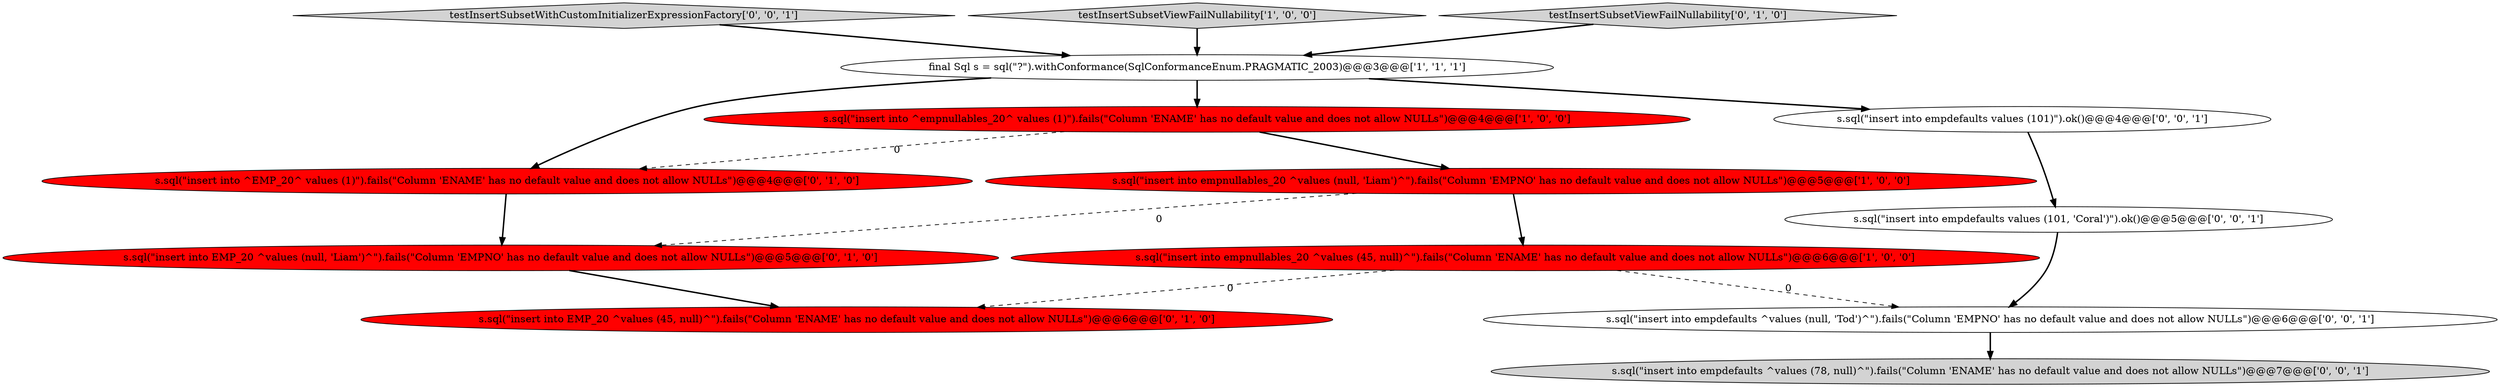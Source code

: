 digraph {
2 [style = filled, label = "s.sql(\"insert into ^empnullables_20^ values (1)\").fails(\"Column 'ENAME' has no default value and does not allow NULLs\")@@@4@@@['1', '0', '0']", fillcolor = red, shape = ellipse image = "AAA1AAABBB1BBB"];
11 [style = filled, label = "s.sql(\"insert into empdefaults ^values (null, 'Tod')^\").fails(\"Column 'EMPNO' has no default value and does not allow NULLs\")@@@6@@@['0', '0', '1']", fillcolor = white, shape = ellipse image = "AAA0AAABBB3BBB"];
7 [style = filled, label = "s.sql(\"insert into EMP_20 ^values (45, null)^\").fails(\"Column 'ENAME' has no default value and does not allow NULLs\")@@@6@@@['0', '1', '0']", fillcolor = red, shape = ellipse image = "AAA1AAABBB2BBB"];
10 [style = filled, label = "s.sql(\"insert into empdefaults values (101, 'Coral')\").ok()@@@5@@@['0', '0', '1']", fillcolor = white, shape = ellipse image = "AAA0AAABBB3BBB"];
12 [style = filled, label = "testInsertSubsetWithCustomInitializerExpressionFactory['0', '0', '1']", fillcolor = lightgray, shape = diamond image = "AAA0AAABBB3BBB"];
6 [style = filled, label = "s.sql(\"insert into EMP_20 ^values (null, 'Liam')^\").fails(\"Column 'EMPNO' has no default value and does not allow NULLs\")@@@5@@@['0', '1', '0']", fillcolor = red, shape = ellipse image = "AAA1AAABBB2BBB"];
4 [style = filled, label = "s.sql(\"insert into empnullables_20 ^values (null, 'Liam')^\").fails(\"Column 'EMPNO' has no default value and does not allow NULLs\")@@@5@@@['1', '0', '0']", fillcolor = red, shape = ellipse image = "AAA1AAABBB1BBB"];
1 [style = filled, label = "testInsertSubsetViewFailNullability['1', '0', '0']", fillcolor = lightgray, shape = diamond image = "AAA0AAABBB1BBB"];
13 [style = filled, label = "s.sql(\"insert into empdefaults ^values (78, null)^\").fails(\"Column 'ENAME' has no default value and does not allow NULLs\")@@@7@@@['0', '0', '1']", fillcolor = lightgray, shape = ellipse image = "AAA0AAABBB3BBB"];
9 [style = filled, label = "s.sql(\"insert into empdefaults values (101)\").ok()@@@4@@@['0', '0', '1']", fillcolor = white, shape = ellipse image = "AAA0AAABBB3BBB"];
3 [style = filled, label = "s.sql(\"insert into empnullables_20 ^values (45, null)^\").fails(\"Column 'ENAME' has no default value and does not allow NULLs\")@@@6@@@['1', '0', '0']", fillcolor = red, shape = ellipse image = "AAA1AAABBB1BBB"];
8 [style = filled, label = "testInsertSubsetViewFailNullability['0', '1', '0']", fillcolor = lightgray, shape = diamond image = "AAA0AAABBB2BBB"];
5 [style = filled, label = "s.sql(\"insert into ^EMP_20^ values (1)\").fails(\"Column 'ENAME' has no default value and does not allow NULLs\")@@@4@@@['0', '1', '0']", fillcolor = red, shape = ellipse image = "AAA1AAABBB2BBB"];
0 [style = filled, label = "final Sql s = sql(\"?\").withConformance(SqlConformanceEnum.PRAGMATIC_2003)@@@3@@@['1', '1', '1']", fillcolor = white, shape = ellipse image = "AAA0AAABBB1BBB"];
8->0 [style = bold, label=""];
4->3 [style = bold, label=""];
2->5 [style = dashed, label="0"];
0->9 [style = bold, label=""];
0->2 [style = bold, label=""];
1->0 [style = bold, label=""];
5->6 [style = bold, label=""];
6->7 [style = bold, label=""];
9->10 [style = bold, label=""];
4->6 [style = dashed, label="0"];
3->11 [style = dashed, label="0"];
2->4 [style = bold, label=""];
12->0 [style = bold, label=""];
3->7 [style = dashed, label="0"];
11->13 [style = bold, label=""];
0->5 [style = bold, label=""];
10->11 [style = bold, label=""];
}
